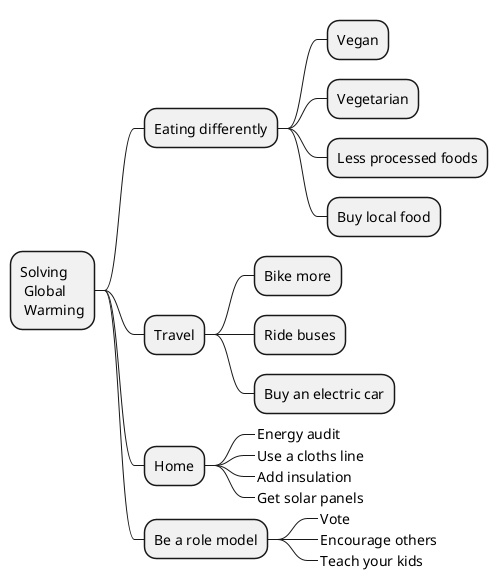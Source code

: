 @startmindmap Markdown_Syntax

* Solving \n Global \n Warming
 * Eating differently
  * Vegan
  * Vegetarian
  * Less processed foods
  * Buy local food
 * Travel
  * Bike more
  * Ride buses
  * Buy an electric car

 * Home
  *_ Energy audit
  *_ Use a cloths line
  *_ Add insulation
  *_ Get solar panels
 * Be a role model
  *_ Vote
  *_ Encourage others
  *_ Teach your kids

@endmindmap